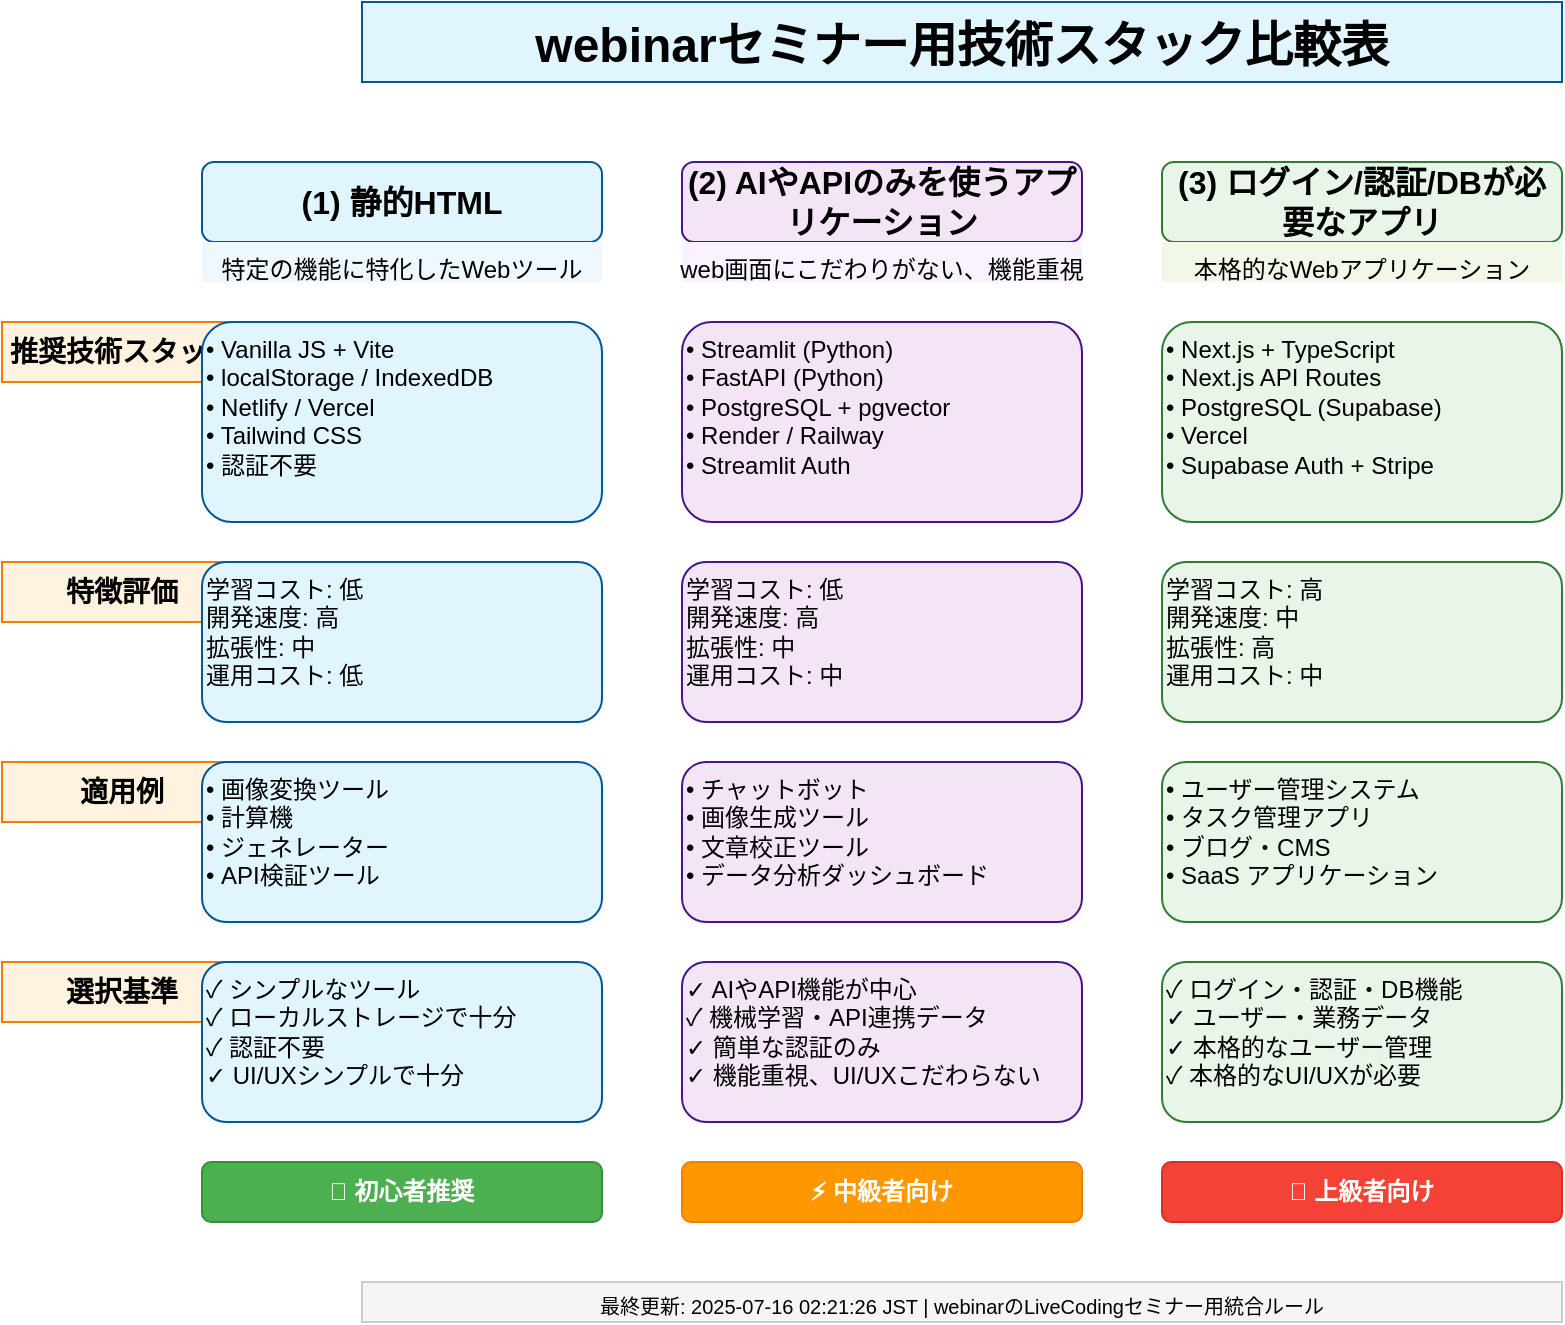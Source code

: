 <mxfile version="24.7.16">
  <diagram name="技術スタック比較" id="tech-stack-comparison">
    <mxGraphModel dx="1422" dy="794" grid="1" gridSize="10" guides="1" tooltips="1" connect="1" arrows="1" fold="1" page="1" pageScale="1" pageWidth="1169" pageHeight="827" math="0" shadow="0">
      <root>
        <mxCell id="0" />
        <mxCell id="1" parent="0" />
        
        <!-- タイトル -->
        <mxCell id="title" value="webinarセミナー用技術スタック比較表" style="text;fontSize=24;fontStyle=1;fillColor=#e1f5fe;strokeColor=#01579b;align=center;" vertex="1" parent="1">
          <mxGeometry x="200" y="40" width="600" height="40" as="geometry" />
        </mxCell>
        
        <!-- 静的HTML列 -->
        <mxCell id="static-html-header" value="(1) 静的HTML" style="rounded=1;whiteSpace=wrap;html=1;fillColor=#e1f5fe;strokeColor=#01579b;fontSize=16;fontStyle=1;" vertex="1" parent="1">
          <mxGeometry x="120" y="120" width="200" height="40" as="geometry" />
        </mxCell>
        
        <mxCell id="static-html-subtitle" value="特定の機能に特化したWebツール" style="text;fontSize=12;fillColor=#f0f8ff;align=center;" vertex="1" parent="1">
          <mxGeometry x="120" y="160" width="200" height="20" as="geometry" />
        </mxCell>
        
        <!-- AIやAPIアプリ列 -->
        <mxCell id="ai-app-header" value="(2) AIやAPIのみを使うアプリケーション" style="rounded=1;whiteSpace=wrap;html=1;fillColor=#f3e5f5;strokeColor=#4a148c;fontSize=16;fontStyle=1;" vertex="1" parent="1">
          <mxGeometry x="360" y="120" width="200" height="40" as="geometry" />
        </mxCell>
        
        <mxCell id="ai-app-subtitle" value="web画面にこだわりがない、機能重視" style="text;fontSize=12;fillColor=#faf2ff;align=center;" vertex="1" parent="1">
          <mxGeometry x="360" y="160" width="200" height="20" as="geometry" />
        </mxCell>
        
        <!-- ログイン/認証/DB列 -->
        <mxCell id="auth-db-header" value="(3) ログイン/認証/DBが必要なアプリ" style="rounded=1;whiteSpace=wrap;html=1;fillColor=#e8f5e8;strokeColor=#2e7d32;fontSize=16;fontStyle=1;" vertex="1" parent="1">
          <mxGeometry x="600" y="120" width="200" height="40" as="geometry" />
        </mxCell>
        
        <mxCell id="auth-db-subtitle" value="本格的なWebアプリケーション" style="text;fontSize=12;fillColor=#f1f8e9;align=center;" vertex="1" parent="1">
          <mxGeometry x="600" y="160" width="200" height="20" as="geometry" />
        </mxCell>
        
        <!-- 技術スタック詳細 -->
        <mxCell id="tech-stack-label" value="推奨技術スタック" style="text;fontSize=14;fontStyle=1;fillColor=#fff3e0;strokeColor=#f57c00;align=center;" vertex="1" parent="1">
          <mxGeometry x="20" y="200" width="120" height="30" as="geometry" />
        </mxCell>
        
        <!-- 静的HTML技術スタック -->
        <mxCell id="static-tech" value="• Vanilla JS + Vite&#xa;• localStorage / IndexedDB&#xa;• Netlify / Vercel&#xa;• Tailwind CSS&#xa;• 認証不要" style="rounded=1;whiteSpace=wrap;html=1;fillColor=#e1f5fe;strokeColor=#01579b;align=left;verticalAlign=top;" vertex="1" parent="1">
          <mxGeometry x="120" y="200" width="200" height="100" as="geometry" />
        </mxCell>
        
        <!-- AIやAPI技術スタック -->
        <mxCell id="ai-tech" value="• Streamlit (Python)&#xa;• FastAPI (Python)&#xa;• PostgreSQL + pgvector&#xa;• Render / Railway&#xa;• Streamlit Auth" style="rounded=1;whiteSpace=wrap;html=1;fillColor=#f3e5f5;strokeColor=#4a148c;align=left;verticalAlign=top;" vertex="1" parent="1">
          <mxGeometry x="360" y="200" width="200" height="100" as="geometry" />
        </mxCell>
        
        <!-- ログイン/認証/DB技術スタック -->
        <mxCell id="auth-db-tech" value="• Next.js + TypeScript&#xa;• Next.js API Routes&#xa;• PostgreSQL (Supabase)&#xa;• Vercel&#xa;• Supabase Auth + Stripe" style="rounded=1;whiteSpace=wrap;html=1;fillColor=#e8f5e8;strokeColor=#2e7d32;align=left;verticalAlign=top;" vertex="1" parent="1">
          <mxGeometry x="600" y="200" width="200" height="100" as="geometry" />
        </mxCell>
        
        <!-- 特徴評価 -->
        <mxCell id="evaluation-label" value="特徴評価" style="text;fontSize=14;fontStyle=1;fillColor=#fff3e0;strokeColor=#f57c00;align=center;" vertex="1" parent="1">
          <mxGeometry x="20" y="320" width="120" height="30" as="geometry" />
        </mxCell>
        
        <!-- 静的HTML評価 -->
        <mxCell id="static-eval" value="学習コスト: 低&#xa;開発速度: 高&#xa;拡張性: 中&#xa;運用コスト: 低" style="rounded=1;whiteSpace=wrap;html=1;fillColor=#e1f5fe;strokeColor=#01579b;align=left;verticalAlign=top;" vertex="1" parent="1">
          <mxGeometry x="120" y="320" width="200" height="80" as="geometry" />
        </mxCell>
        
        <!-- AIやAPI評価 -->
        <mxCell id="ai-eval" value="学習コスト: 低&#xa;開発速度: 高&#xa;拡張性: 中&#xa;運用コスト: 中" style="rounded=1;whiteSpace=wrap;html=1;fillColor=#f3e5f5;strokeColor=#4a148c;align=left;verticalAlign=top;" vertex="1" parent="1">
          <mxGeometry x="360" y="320" width="200" height="80" as="geometry" />
        </mxCell>
        
        <!-- ログイン/認証/DB評価 -->
        <mxCell id="auth-db-eval" value="学習コスト: 高&#xa;開発速度: 中&#xa;拡張性: 高&#xa;運用コスト: 中" style="rounded=1;whiteSpace=wrap;html=1;fillColor=#e8f5e8;strokeColor=#2e7d32;align=left;verticalAlign=top;" vertex="1" parent="1">
          <mxGeometry x="600" y="320" width="200" height="80" as="geometry" />
        </mxCell>
        
        <!-- 適用例 -->
        <mxCell id="examples-label" value="適用例" style="text;fontSize=14;fontStyle=1;fillColor=#fff3e0;strokeColor=#f57c00;align=center;" vertex="1" parent="1">
          <mxGeometry x="20" y="420" width="120" height="30" as="geometry" />
        </mxCell>
        
        <!-- 静的HTML適用例 -->
        <mxCell id="static-examples" value="• 画像変換ツール&#xa;• 計算機&#xa;• ジェネレーター&#xa;• API検証ツール" style="rounded=1;whiteSpace=wrap;html=1;fillColor=#e1f5fe;strokeColor=#01579b;align=left;verticalAlign=top;" vertex="1" parent="1">
          <mxGeometry x="120" y="420" width="200" height="80" as="geometry" />
        </mxCell>
        
        <!-- AIやAPI適用例 -->
        <mxCell id="ai-examples" value="• チャットボット&#xa;• 画像生成ツール&#xa;• 文章校正ツール&#xa;• データ分析ダッシュボード" style="rounded=1;whiteSpace=wrap;html=1;fillColor=#f3e5f5;strokeColor=#4a148c;align=left;verticalAlign=top;" vertex="1" parent="1">
          <mxGeometry x="360" y="420" width="200" height="80" as="geometry" />
        </mxCell>
        
        <!-- ログイン/認証/DB適用例 -->
        <mxCell id="auth-db-examples" value="• ユーザー管理システム&#xa;• タスク管理アプリ&#xa;• ブログ・CMS&#xa;• SaaS アプリケーション" style="rounded=1;whiteSpace=wrap;html=1;fillColor=#e8f5e8;strokeColor=#2e7d32;align=left;verticalAlign=top;" vertex="1" parent="1">
          <mxGeometry x="600" y="420" width="200" height="80" as="geometry" />
        </mxCell>
        
        <!-- 選択基準 -->
        <mxCell id="criteria-label" value="選択基準" style="text;fontSize=14;fontStyle=1;fillColor=#fff3e0;strokeColor=#f57c00;align=center;" vertex="1" parent="1">
          <mxGeometry x="20" y="520" width="120" height="30" as="geometry" />
        </mxCell>
        
        <!-- 静的HTML選択基準 -->
        <mxCell id="static-criteria" value="✓ シンプルなツール&#xa;✓ ローカルストレージで十分&#xa;✓ 認証不要&#xa;✓ UI/UXシンプルで十分" style="rounded=1;whiteSpace=wrap;html=1;fillColor=#e1f5fe;strokeColor=#01579b;align=left;verticalAlign=top;" vertex="1" parent="1">
          <mxGeometry x="120" y="520" width="200" height="80" as="geometry" />
        </mxCell>
        
        <!-- AIやAPI選択基準 -->
        <mxCell id="ai-criteria" value="✓ AIやAPI機能が中心&#xa;✓ 機械学習・API連携データ&#xa;✓ 簡単な認証のみ&#xa;✓ 機能重視、UI/UXこだわらない" style="rounded=1;whiteSpace=wrap;html=1;fillColor=#f3e5f5;strokeColor=#4a148c;align=left;verticalAlign=top;" vertex="1" parent="1">
          <mxGeometry x="360" y="520" width="200" height="80" as="geometry" />
        </mxCell>
        
        <!-- ログイン/認証/DB選択基準 -->
        <mxCell id="auth-db-criteria" value="✓ ログイン・認証・DB機能&#xa;✓ ユーザー・業務データ&#xa;✓ 本格的なユーザー管理&#xa;✓ 本格的なUI/UXが必要" style="rounded=1;whiteSpace=wrap;html=1;fillColor=#e8f5e8;strokeColor=#2e7d32;align=left;verticalAlign=top;" vertex="1" parent="1">
          <mxGeometry x="600" y="520" width="200" height="80" as="geometry" />
        </mxCell>
        
        <!-- 推奨度アイコン -->
        <mxCell id="beginner-icon" value="🔰 初心者推奨" style="rounded=1;whiteSpace=wrap;html=1;fillColor=#4caf50;strokeColor=#388e3c;fontColor=#ffffff;fontSize=12;fontStyle=1;" vertex="1" parent="1">
          <mxGeometry x="120" y="620" width="200" height="30" as="geometry" />
        </mxCell>
        
        <mxCell id="intermediate-icon" value="⚡ 中級者向け" style="rounded=1;whiteSpace=wrap;html=1;fillColor=#ff9800;strokeColor=#f57c00;fontColor=#ffffff;fontSize=12;fontStyle=1;" vertex="1" parent="1">
          <mxGeometry x="360" y="620" width="200" height="30" as="geometry" />
        </mxCell>
        
        <mxCell id="advanced-icon" value="🚀 上級者向け" style="rounded=1;whiteSpace=wrap;html=1;fillColor=#f44336;strokeColor=#d32f2f;fontColor=#ffffff;fontSize=12;fontStyle=1;" vertex="1" parent="1">
          <mxGeometry x="600" y="620" width="200" height="30" as="geometry" />
        </mxCell>
        
        <!-- フッター -->
        <mxCell id="footer" value="最終更新: 2025-07-16 02:21:26 JST | webinarのLiveCodingセミナー用統合ルール" style="text;fontSize=10;fillColor=#f5f5f5;strokeColor=#cccccc;align=center;" vertex="1" parent="1">
          <mxGeometry x="200" y="680" width="600" height="20" as="geometry" />
        </mxCell>
      </root>
    </mxGraphModel>
  </diagram>
</mxfile> 